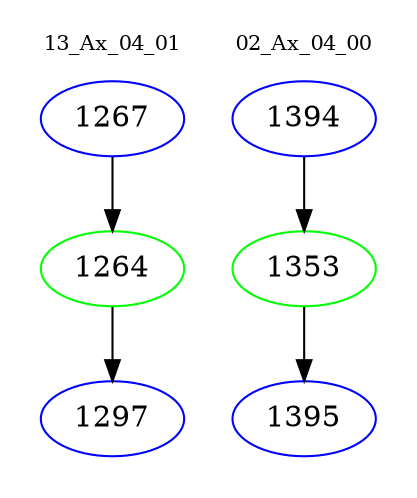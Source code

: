 digraph{
subgraph cluster_0 {
color = white
label = "13_Ax_04_01";
fontsize=10;
T0_1267 [label="1267", color="blue"]
T0_1267 -> T0_1264 [color="black"]
T0_1264 [label="1264", color="green"]
T0_1264 -> T0_1297 [color="black"]
T0_1297 [label="1297", color="blue"]
}
subgraph cluster_1 {
color = white
label = "02_Ax_04_00";
fontsize=10;
T1_1394 [label="1394", color="blue"]
T1_1394 -> T1_1353 [color="black"]
T1_1353 [label="1353", color="green"]
T1_1353 -> T1_1395 [color="black"]
T1_1395 [label="1395", color="blue"]
}
}
